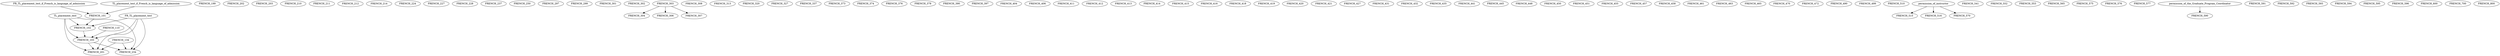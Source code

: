 digraph G {
    edge [color=black];
    FR_TL_placement_test_if_French_is_language_of_admission -> FRENCH_101;
    TL_placement_test_if_French_is_language_of_admission -> FRENCH_101;
    edge [color=black];
    FRENCH_101 -> FRENCH_102;
    FR_TL_placement_test -> FRENCH_102;
    TL_placement_test -> FRENCH_102;
    edge [color=black];
    FRENCH_102 -> FRENCH_103;
    FRENCH_110 -> FRENCH_103;
    FR_TL_placement_test -> FRENCH_103;
    TL_placement_test -> FRENCH_103;
    FRENCH_134;
    FRENCH_199;
    edge [color=black];
    FRENCH_103 -> FRENCH_201;
    FRENCH_134 -> FRENCH_201;
    FR_TL_placement_test -> FRENCH_201;
    TL_placement_test -> FRENCH_201;
    FRENCH_202;
    FRENCH_203;
    FRENCH_210;
    FRENCH_211;
    FRENCH_212;
    FRENCH_214;
    FRENCH_224;
    FRENCH_227;
    FRENCH_228;
    edge [color=black];
    FRENCH_103 -> FRENCH_234;
    FRENCH_134 -> FRENCH_234;
    FR_TL_placement_test -> FRENCH_234;
    TL_placement_test -> FRENCH_234;
    FRENCH_237;
    FRENCH_250;
    FRENCH_297;
    FRENCH_299;
    FRENCH_301;
    FRENCH_302;
    FRENCH_303;
    edge [color=black];
    FRENCH_303 -> FRENCH_304;
    edge [color=black];
    FRENCH_303 -> FRENCH_306;
    edge [color=black];
    FRENCH_303 -> FRENCH_307;
    FRENCH_308;
    FRENCH_313;
    FRENCH_320;
    FRENCH_327;
    FRENCH_337;
    FRENCH_373;
    FRENCH_374;
    FRENCH_376;
    FRENCH_378;
    FRENCH_390;
    FRENCH_397;
    FRENCH_404;
    FRENCH_406;
    FRENCH_411;
    FRENCH_412;
    FRENCH_413;
    FRENCH_414;
    FRENCH_415;
    FRENCH_416;
    FRENCH_418;
    FRENCH_419;
    FRENCH_420;
    FRENCH_421;
    FRENCH_427;
    FRENCH_431;
    FRENCH_432;
    FRENCH_435;
    FRENCH_441;
    FRENCH_445;
    FRENCH_448;
    FRENCH_450;
    FRENCH_451;
    FRENCH_455;
    FRENCH_457;
    FRENCH_458;
    FRENCH_461;
    FRENCH_463;
    FRENCH_465;
    FRENCH_470;
    FRENCH_472;
    FRENCH_490;
    FRENCH_499;
    FRENCH_510;
    edge [color=black];
    permission_of_instructor -> FRENCH_515;
    edge [color=black];
    permission_of_instructor -> FRENCH_516;
    FRENCH_541;
    FRENCH_552;
    FRENCH_553;
    FRENCH_565;
    edge [color=black];
    permission_of_instructor -> FRENCH_570;
    FRENCH_575;
    FRENCH_576;
    FRENCH_577;
    edge [color=black];
    permission_of_the_Graduate_Program_Coordinator -> FRENCH_590;
    FRENCH_591;
    FRENCH_592;
    FRENCH_593;
    FRENCH_594;
    FRENCH_595;
    FRENCH_596;
    FRENCH_600;
    FRENCH_700;
    FRENCH_800;
}
